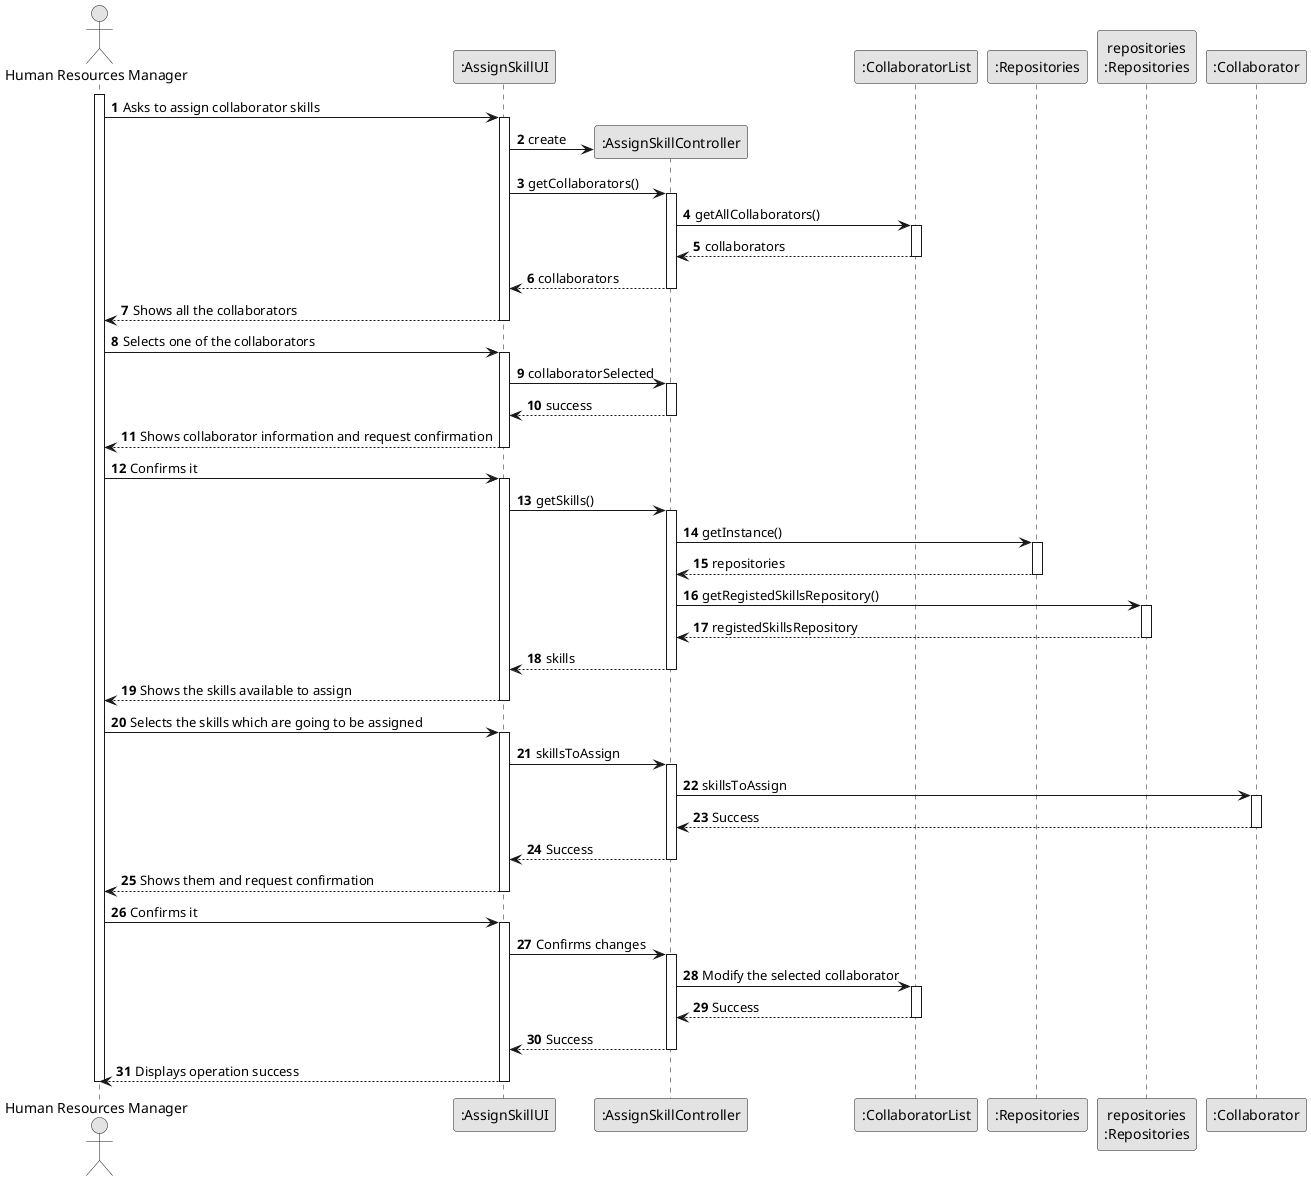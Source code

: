 @startuml
skinparam monochrome true
skinparam packageStyle rectangle
skinparam shadowing false

autonumber

'hide footbox
actor "Human Resources Manager" as ADM
participant ":AssignSkillUI" as UI
participant ":AssignSkillController" as CTRL
participant ":CollaboratorList" as CollaboratorList
participant ":Repositories" as Repositories
participant "repositories\n:Repositories" as RepoInstance
participant ":Collaborator" as Collaborator

activate ADM

        ADM -> UI : Asks to assign collaborator skills

        activate UI
            UI -> CTRL** : create
            UI -> CTRL : getCollaborators()

            activate CTRL
                CTRL -> CollaboratorList : getAllCollaborators()

                activate CollaboratorList
                    CollaboratorList --> CTRL: collaborators
                deactivate CollaboratorList

                CTRL --> UI : collaborators
            deactivate CTRL

            UI --> ADM : Shows all the collaborators
        deactivate UI

        ADM -> UI : Selects one of the collaborators

        activate UI

            UI -> CTRL : collaboratorSelected

            activate CTRL
                CTRL --> UI : success
            deactivate CTRL

            UI --> ADM : Shows collaborator information and request confirmation
        deactivate UI

        ADM -> UI : Confirms it

        activate UI
            UI -> CTRL : getSkills()

            activate CTRL

                CTRL -> Repositories : getInstance()

                activate Repositories
                    Repositories --> CTRL : repositories
                deactivate Repositories

                CTRL -> RepoInstance : getRegistedSkillsRepository()

                activate RepoInstance
                    RepoInstance --> CTRL : registedSkillsRepository
                deactivate RepoInstance

                CTRL --> UI : skills
            deactivate CTRL

            UI --> ADM : Shows the skills available to assign
        deactivate UI

        ADM -> UI : Selects the skills which are going to be assigned

        activate UI
            UI -> CTRL : skillsToAssign

            activate CTRL
                CTRL -> Collaborator : skillsToAssign

                activate Collaborator
                    Collaborator --> CTRL : Success
                deactivate Collaborator

                CTRL --> UI : Success
            deactivate CTRL

            UI --> ADM : Shows them and request confirmation
        deactivate UI

        ADM -> UI : Confirms it

        activate UI
            UI -> CTRL : Confirms changes
            
            activate CTRL
                CTRL -> CollaboratorList : Modify the selected collaborator

                activate CollaboratorList
                    CollaboratorList --> CTRL : Success
                deactivate CollaboratorList

                CTRL --> UI : Success
            deactivate CTRL

            UI --> ADM : Displays operation success
        deactivate UI

deactivate ADM

@enduml